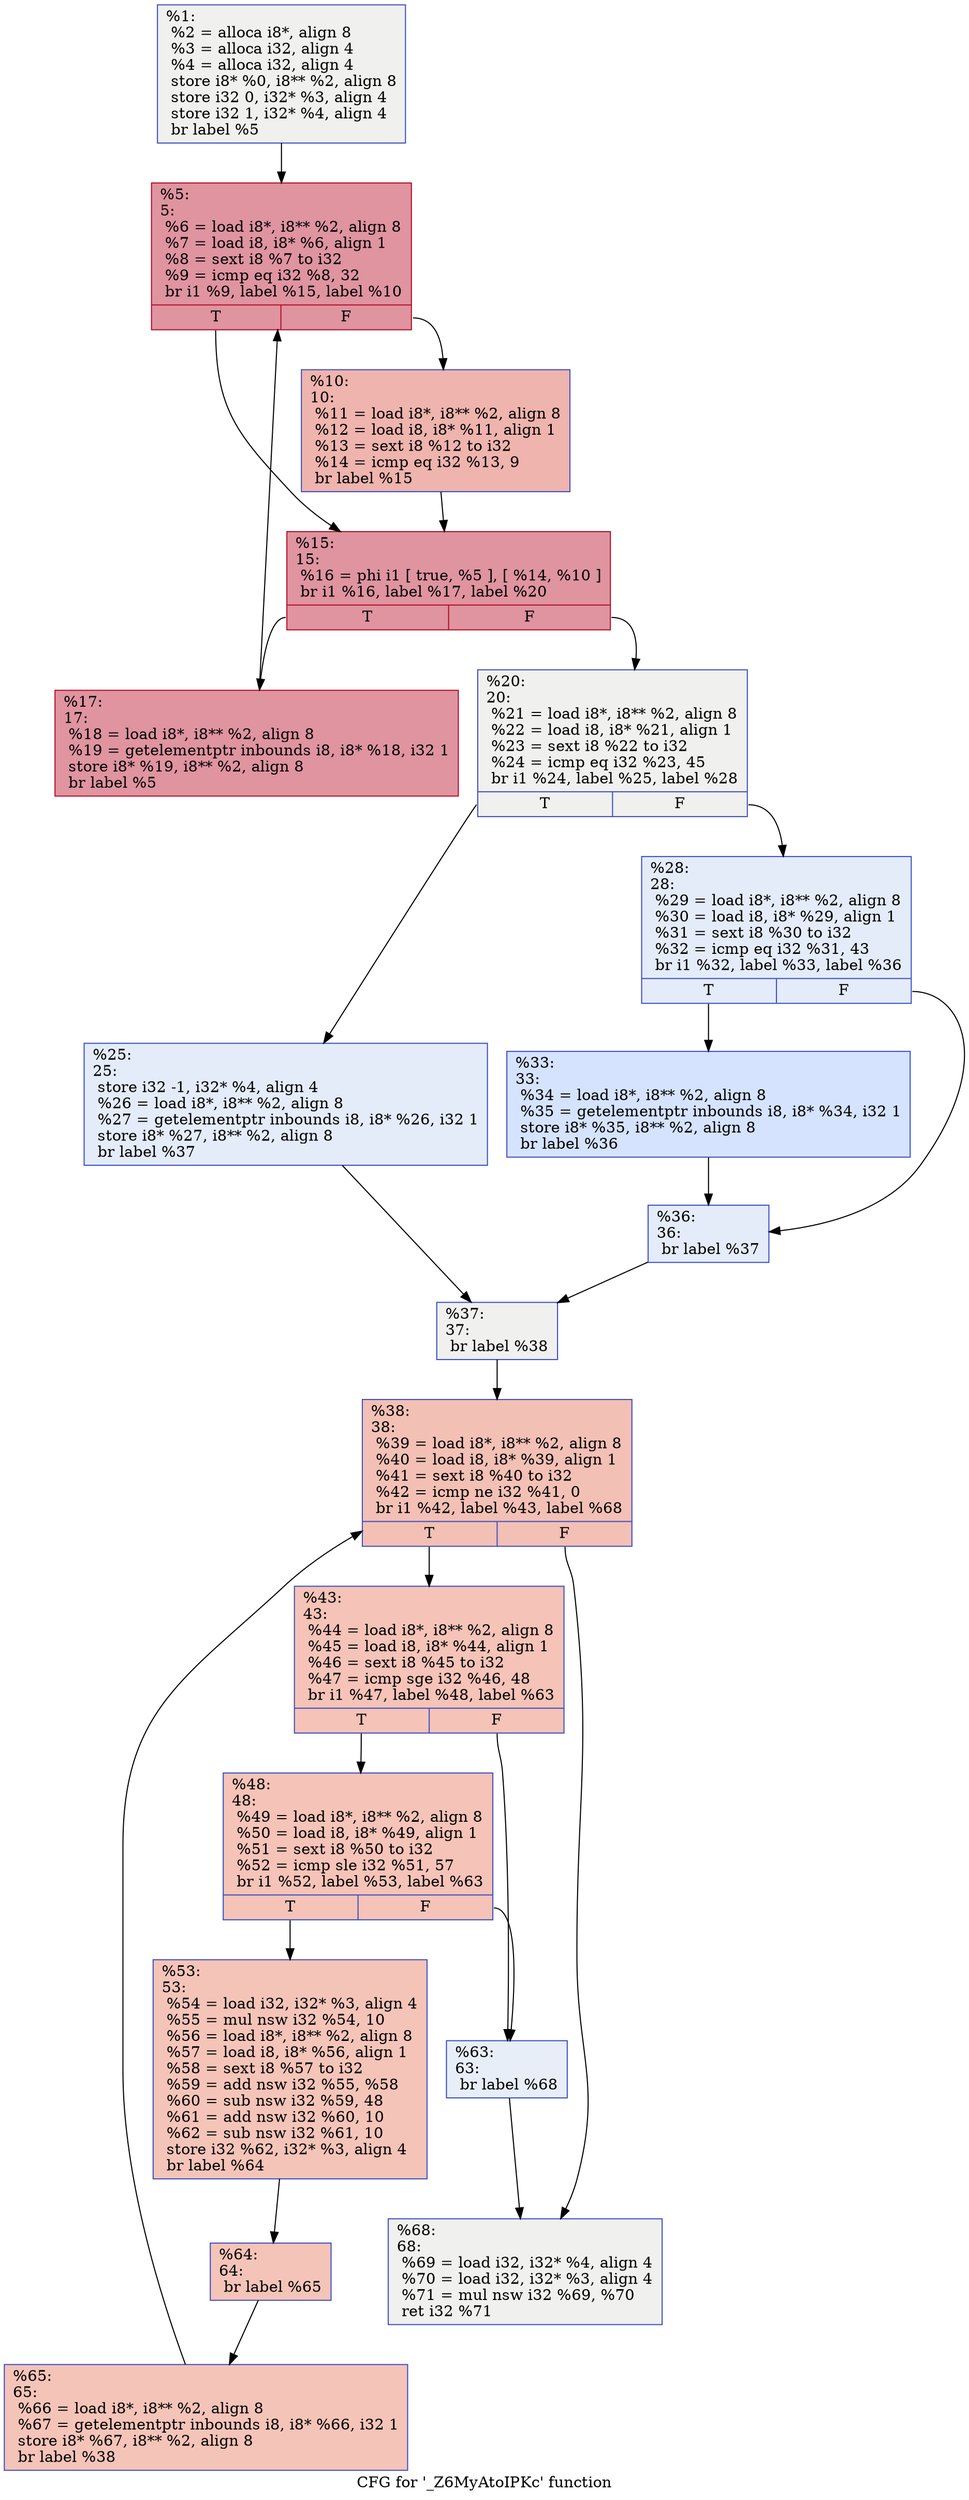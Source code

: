 digraph "CFG for '_Z6MyAtoIPKc' function" {
	label="CFG for '_Z6MyAtoIPKc' function";

	Node0x7fe6c0605890 [shape=record,color="#3d50c3ff", style=filled, fillcolor="#dedcdb70",label="{%1:\l  %2 = alloca i8*, align 8\l  %3 = alloca i32, align 4\l  %4 = alloca i32, align 4\l  store i8* %0, i8** %2, align 8\l  store i32 0, i32* %3, align 4\l  store i32 1, i32* %4, align 4\l  br label %5\l}"];
	Node0x7fe6c0605890 -> Node0x7fe6c0605c70;
	Node0x7fe6c0605c70 [shape=record,color="#b70d28ff", style=filled, fillcolor="#b70d2870",label="{%5:\l5:                                                \l  %6 = load i8*, i8** %2, align 8\l  %7 = load i8, i8* %6, align 1\l  %8 = sext i8 %7 to i32\l  %9 = icmp eq i32 %8, 32\l  br i1 %9, label %15, label %10\l|{<s0>T|<s1>F}}"];
	Node0x7fe6c0605c70:s0 -> Node0x7fe6c0605a80;
	Node0x7fe6c0605c70:s1 -> Node0x7fe6c0605fb0;
	Node0x7fe6c0605fb0 [shape=record,color="#3d50c3ff", style=filled, fillcolor="#d8564670",label="{%10:\l10:                                               \l  %11 = load i8*, i8** %2, align 8\l  %12 = load i8, i8* %11, align 1\l  %13 = sext i8 %12 to i32\l  %14 = icmp eq i32 %13, 9\l  br label %15\l}"];
	Node0x7fe6c0605fb0 -> Node0x7fe6c0605a80;
	Node0x7fe6c0605a80 [shape=record,color="#b70d28ff", style=filled, fillcolor="#b70d2870",label="{%15:\l15:                                               \l  %16 = phi i1 [ true, %5 ], [ %14, %10 ]\l  br i1 %16, label %17, label %20\l|{<s0>T|<s1>F}}"];
	Node0x7fe6c0605a80:s0 -> Node0x7fe6c0605f70;
	Node0x7fe6c0605a80:s1 -> Node0x7fe6c06064e0;
	Node0x7fe6c0605f70 [shape=record,color="#b70d28ff", style=filled, fillcolor="#b70d2870",label="{%17:\l17:                                               \l  %18 = load i8*, i8** %2, align 8\l  %19 = getelementptr inbounds i8, i8* %18, i32 1\l  store i8* %19, i8** %2, align 8\l  br label %5\l}"];
	Node0x7fe6c0605f70 -> Node0x7fe6c0605c70;
	Node0x7fe6c06064e0 [shape=record,color="#3d50c3ff", style=filled, fillcolor="#dedcdb70",label="{%20:\l20:                                               \l  %21 = load i8*, i8** %2, align 8\l  %22 = load i8, i8* %21, align 1\l  %23 = sext i8 %22 to i32\l  %24 = icmp eq i32 %23, 45\l  br i1 %24, label %25, label %28\l|{<s0>T|<s1>F}}"];
	Node0x7fe6c06064e0:s0 -> Node0x7fe6c0606520;
	Node0x7fe6c06064e0:s1 -> Node0x7fe6c0606950;
	Node0x7fe6c0606520 [shape=record,color="#3d50c3ff", style=filled, fillcolor="#c1d4f470",label="{%25:\l25:                                               \l  store i32 -1, i32* %4, align 4\l  %26 = load i8*, i8** %2, align 8\l  %27 = getelementptr inbounds i8, i8* %26, i32 1\l  store i8* %27, i8** %2, align 8\l  br label %37\l}"];
	Node0x7fe6c0606520 -> Node0x7fe6c0606910;
	Node0x7fe6c0606950 [shape=record,color="#3d50c3ff", style=filled, fillcolor="#c1d4f470",label="{%28:\l28:                                               \l  %29 = load i8*, i8** %2, align 8\l  %30 = load i8, i8* %29, align 1\l  %31 = sext i8 %30 to i32\l  %32 = icmp eq i32 %31, 43\l  br i1 %32, label %33, label %36\l|{<s0>T|<s1>F}}"];
	Node0x7fe6c0606950:s0 -> Node0x7fe6c0606990;
	Node0x7fe6c0606950:s1 -> Node0x7fe6c06063e0;
	Node0x7fe6c0606990 [shape=record,color="#3d50c3ff", style=filled, fillcolor="#a1c0ff70",label="{%33:\l33:                                               \l  %34 = load i8*, i8** %2, align 8\l  %35 = getelementptr inbounds i8, i8* %34, i32 1\l  store i8* %35, i8** %2, align 8\l  br label %36\l}"];
	Node0x7fe6c0606990 -> Node0x7fe6c06063e0;
	Node0x7fe6c06063e0 [shape=record,color="#3d50c3ff", style=filled, fillcolor="#c1d4f470",label="{%36:\l36:                                               \l  br label %37\l}"];
	Node0x7fe6c06063e0 -> Node0x7fe6c0606910;
	Node0x7fe6c0606910 [shape=record,color="#3d50c3ff", style=filled, fillcolor="#dedcdb70",label="{%37:\l37:                                               \l  br label %38\l}"];
	Node0x7fe6c0606910 -> Node0x7fe6c0606c90;
	Node0x7fe6c0606c90 [shape=record,color="#3d50c3ff", style=filled, fillcolor="#e5705870",label="{%38:\l38:                                               \l  %39 = load i8*, i8** %2, align 8\l  %40 = load i8, i8* %39, align 1\l  %41 = sext i8 %40 to i32\l  %42 = icmp ne i32 %41, 0\l  br i1 %42, label %43, label %68\l|{<s0>T|<s1>F}}"];
	Node0x7fe6c0606c90:s0 -> Node0x7fe6c06063a0;
	Node0x7fe6c0606c90:s1 -> Node0x7fe6c06075b0;
	Node0x7fe6c06063a0 [shape=record,color="#3d50c3ff", style=filled, fillcolor="#e8765c70",label="{%43:\l43:                                               \l  %44 = load i8*, i8** %2, align 8\l  %45 = load i8, i8* %44, align 1\l  %46 = sext i8 %45 to i32\l  %47 = icmp sge i32 %46, 48\l  br i1 %47, label %48, label %63\l|{<s0>T|<s1>F}}"];
	Node0x7fe6c06063a0:s0 -> Node0x7fe6c0607570;
	Node0x7fe6c06063a0:s1 -> Node0x7fe6c06078e0;
	Node0x7fe6c0607570 [shape=record,color="#3d50c3ff", style=filled, fillcolor="#e8765c70",label="{%48:\l48:                                               \l  %49 = load i8*, i8** %2, align 8\l  %50 = load i8, i8* %49, align 1\l  %51 = sext i8 %50 to i32\l  %52 = icmp sle i32 %51, 57\l  br i1 %52, label %53, label %63\l|{<s0>T|<s1>F}}"];
	Node0x7fe6c0607570:s0 -> Node0x7fe6c06078a0;
	Node0x7fe6c0607570:s1 -> Node0x7fe6c06078e0;
	Node0x7fe6c06078a0 [shape=record,color="#3d50c3ff", style=filled, fillcolor="#e97a5f70",label="{%53:\l53:                                               \l  %54 = load i32, i32* %3, align 4\l  %55 = mul nsw i32 %54, 10\l  %56 = load i8*, i8** %2, align 8\l  %57 = load i8, i8* %56, align 1\l  %58 = sext i8 %57 to i32\l  %59 = add nsw i32 %55, %58\l  %60 = sub nsw i32 %59, 48\l  %61 = add nsw i32 %60, 10\l  %62 = sub nsw i32 %61, 10\l  store i32 %62, i32* %3, align 4\l  br label %64\l}"];
	Node0x7fe6c06078a0 -> Node0x7fe6c0607bd0;
	Node0x7fe6c06078e0 [shape=record,color="#3d50c3ff", style=filled, fillcolor="#cbd8ee70",label="{%63:\l63:                                               \l  br label %68\l}"];
	Node0x7fe6c06078e0 -> Node0x7fe6c06075b0;
	Node0x7fe6c0607bd0 [shape=record,color="#3d50c3ff", style=filled, fillcolor="#e97a5f70",label="{%64:\l64:                                               \l  br label %65\l}"];
	Node0x7fe6c0607bd0 -> Node0x7fe6c0608160;
	Node0x7fe6c0608160 [shape=record,color="#3d50c3ff", style=filled, fillcolor="#e97a5f70",label="{%65:\l65:                                               \l  %66 = load i8*, i8** %2, align 8\l  %67 = getelementptr inbounds i8, i8* %66, i32 1\l  store i8* %67, i8** %2, align 8\l  br label %38\l}"];
	Node0x7fe6c0608160 -> Node0x7fe6c0606c90;
	Node0x7fe6c06075b0 [shape=record,color="#3d50c3ff", style=filled, fillcolor="#dedcdb70",label="{%68:\l68:                                               \l  %69 = load i32, i32* %4, align 4\l  %70 = load i32, i32* %3, align 4\l  %71 = mul nsw i32 %69, %70\l  ret i32 %71\l}"];
}
